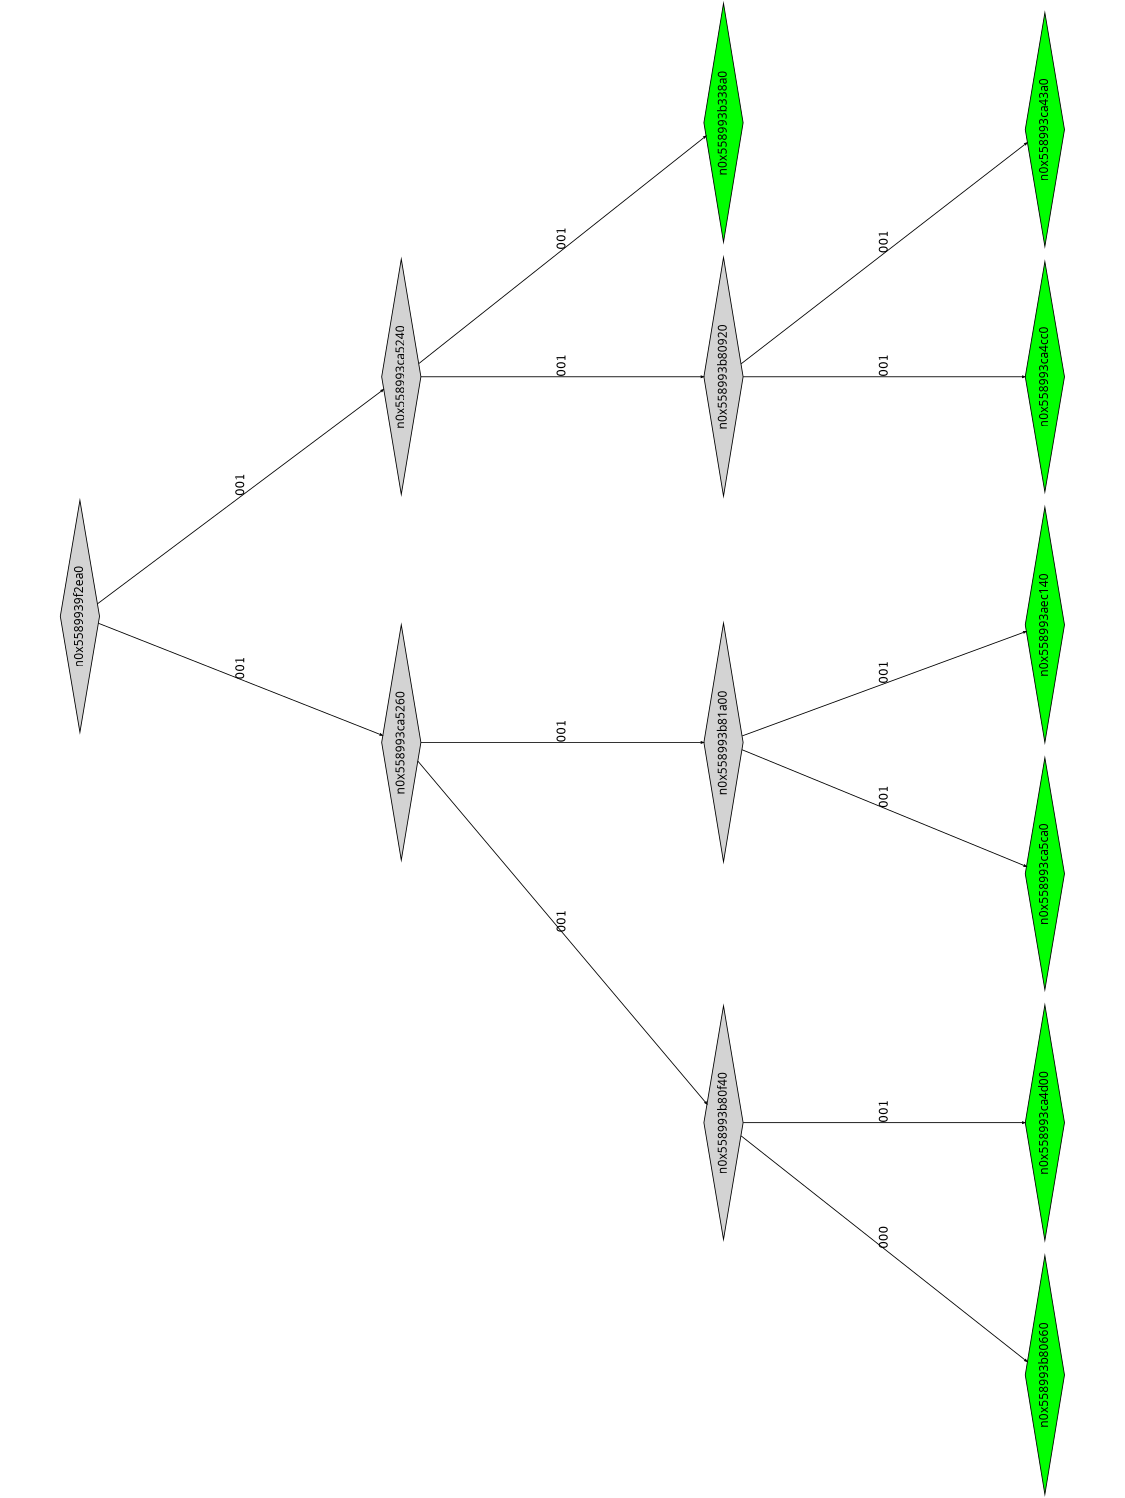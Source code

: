 digraph G {
	size="10,7.5";
	ratio=fill;
	rotate=90;
	center = "true";
	node [style="filled",width=.1,height=.1,fontname="Terminus"]
	edge [arrowsize=.3]
	n0x5589939f2ea0 [shape=diamond];
	n0x5589939f2ea0 -> n0x558993ca5260 [label=001];
	n0x5589939f2ea0 -> n0x558993ca5240 [label=001];
	n0x558993ca5240 [shape=diamond];
	n0x558993ca5240 -> n0x558993b80920 [label=001];
	n0x558993ca5240 -> n0x558993b338a0 [label=001];
	n0x558993b338a0 [shape=diamond,fillcolor=green];
	n0x558993b80920 [shape=diamond];
	n0x558993b80920 -> n0x558993ca4cc0 [label=001];
	n0x558993b80920 -> n0x558993ca43a0 [label=001];
	n0x558993ca43a0 [shape=diamond,fillcolor=green];
	n0x558993ca4cc0 [shape=diamond,fillcolor=green];
	n0x558993ca5260 [shape=diamond];
	n0x558993ca5260 -> n0x558993b80f40 [label=001];
	n0x558993ca5260 -> n0x558993b81a00 [label=001];
	n0x558993b81a00 [shape=diamond];
	n0x558993b81a00 -> n0x558993ca5ca0 [label=001];
	n0x558993b81a00 -> n0x558993aec140 [label=001];
	n0x558993aec140 [shape=diamond,fillcolor=green];
	n0x558993ca5ca0 [shape=diamond,fillcolor=green];
	n0x558993b80f40 [shape=diamond];
	n0x558993b80f40 -> n0x558993b80660 [label=000];
	n0x558993b80f40 -> n0x558993ca4d00 [label=001];
	n0x558993ca4d00 [shape=diamond,fillcolor=green];
	n0x558993b80660 [shape=diamond,fillcolor=green];
}

